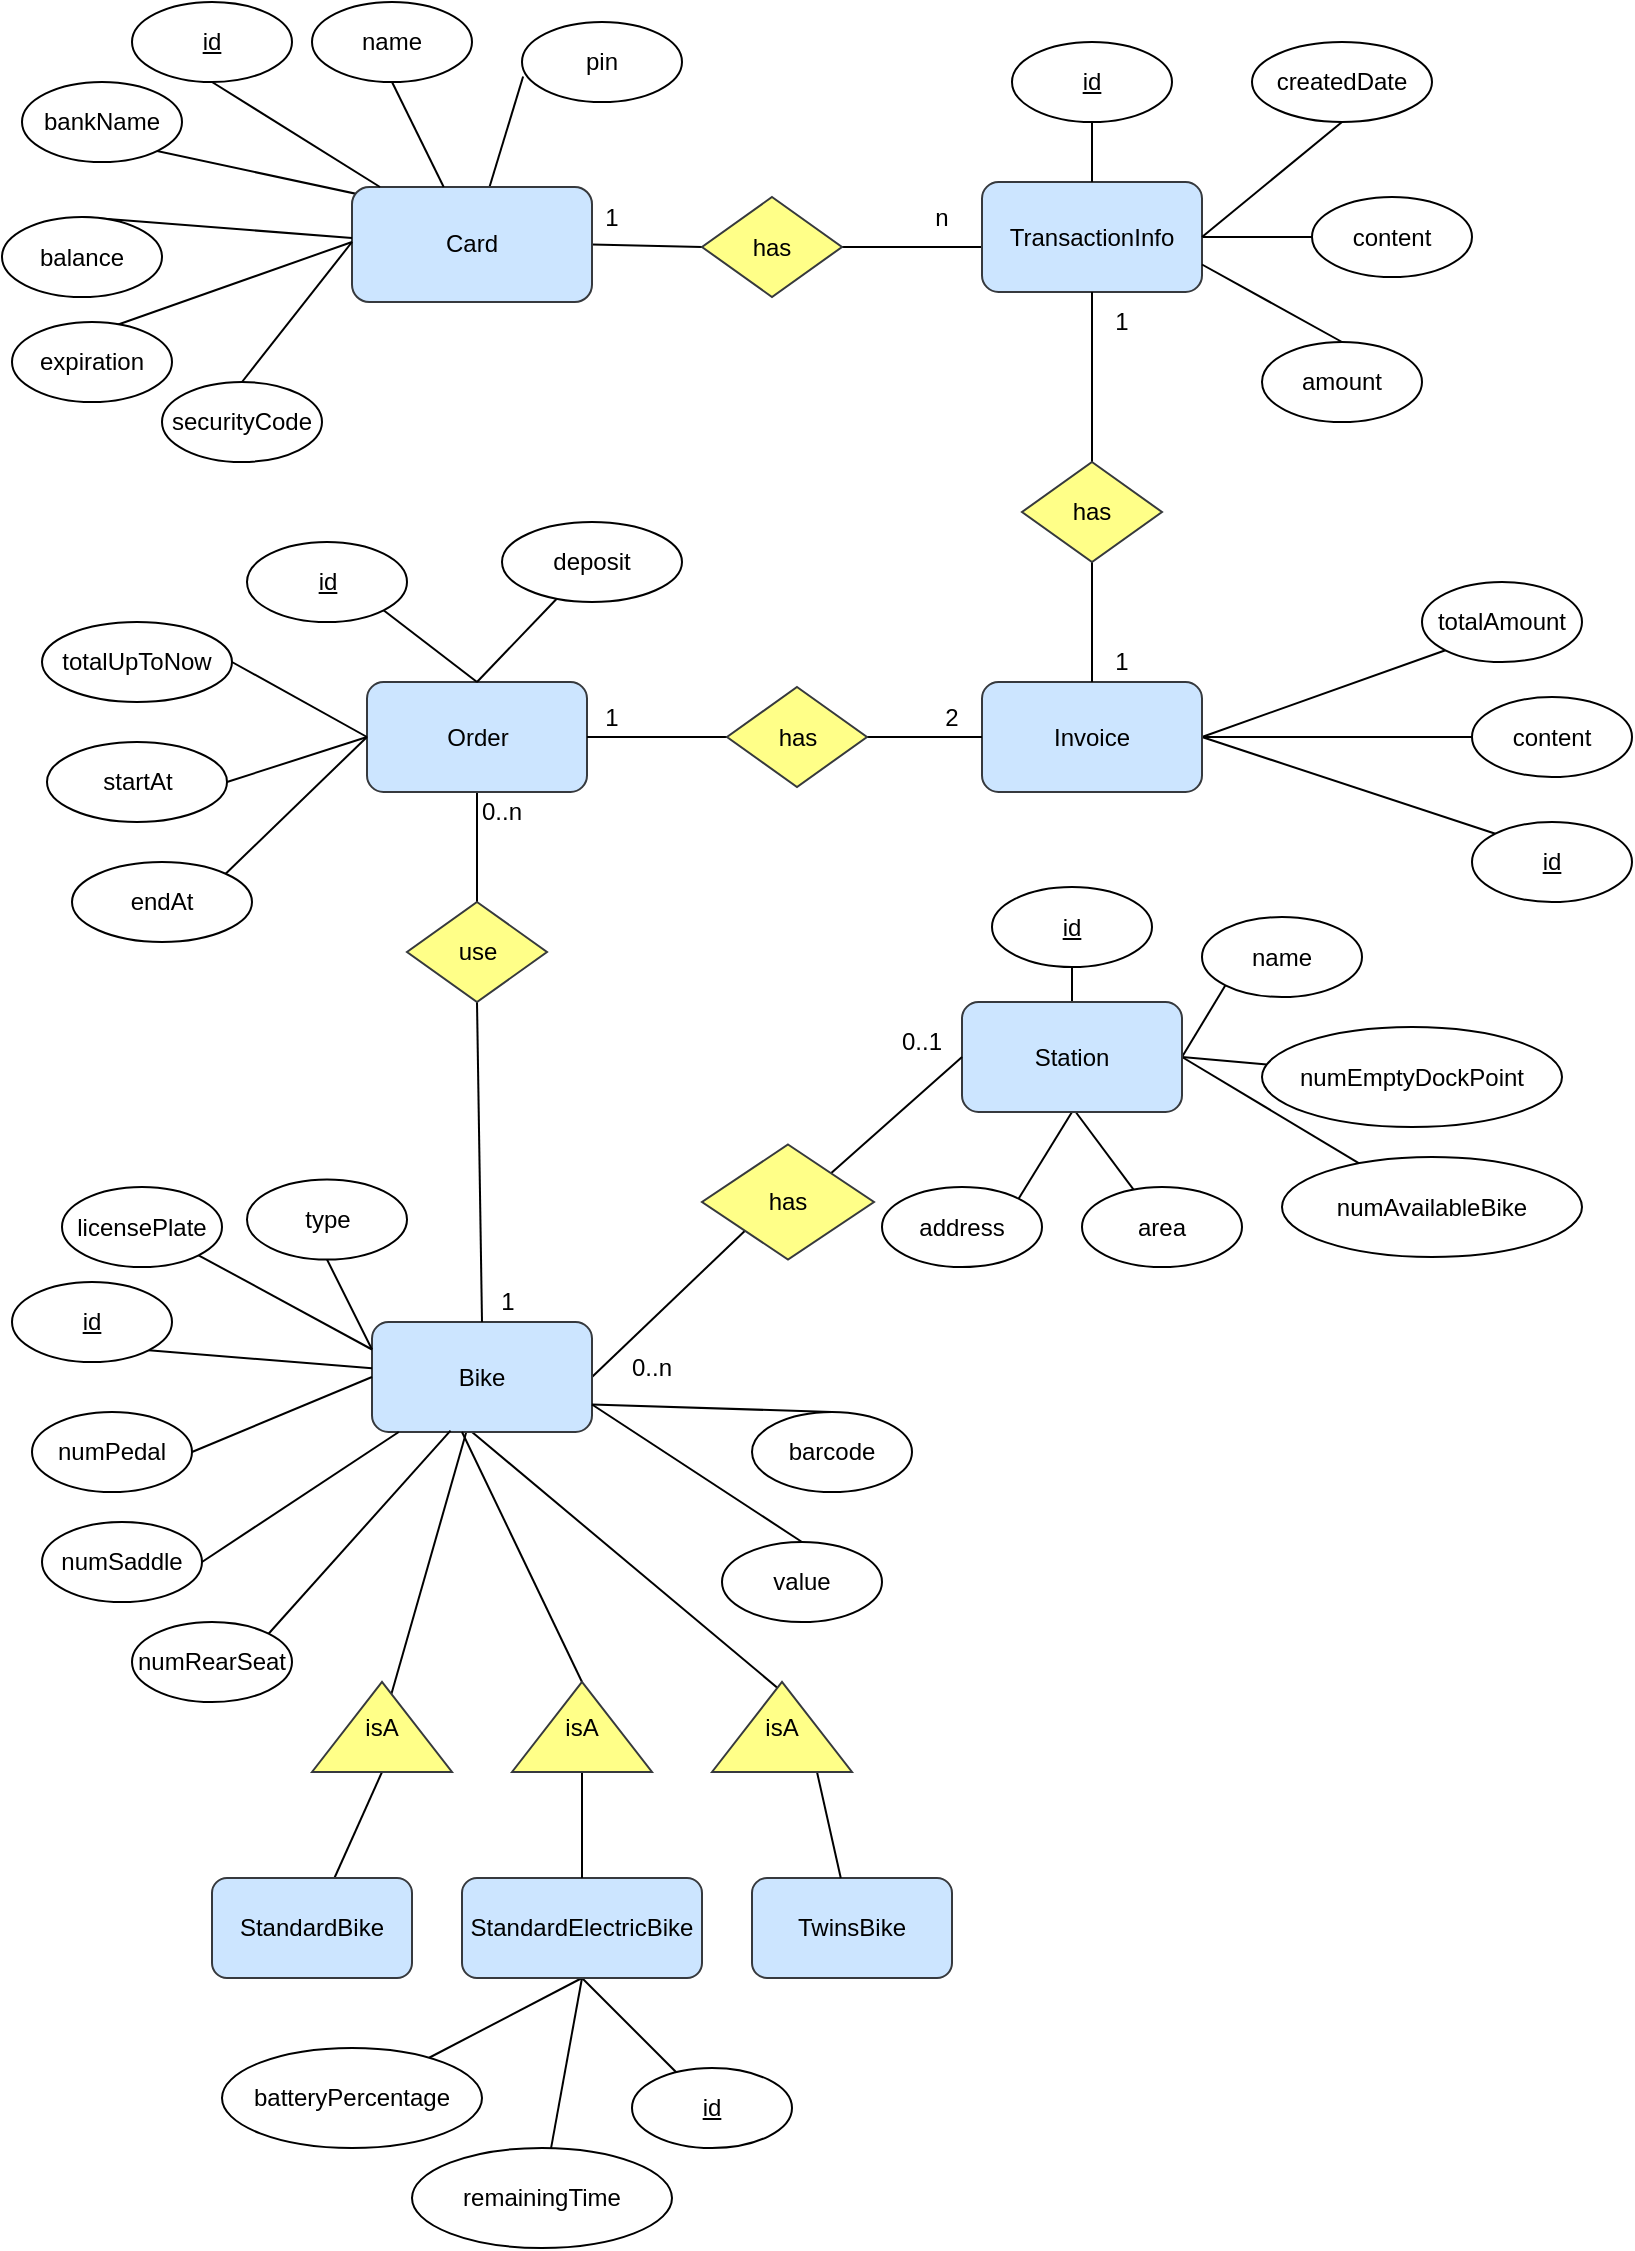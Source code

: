 <mxfile version="13.9.9" type="onedrive"><diagram id="MKrM4-kOcJD6nDxSHSqw" name="Page-1"><mxGraphModel dx="1725" dy="547" grid="1" gridSize="10" guides="1" tooltips="1" connect="1" arrows="1" fold="1" page="1" pageScale="1" pageWidth="827" pageHeight="1169" math="0" shadow="0"><root><mxCell id="0"/><mxCell id="1" parent="0"/><mxCell id="ccrvBb-a1D0kDy5AY-nQ-25" style="edgeStyle=orthogonalEdgeStyle;rounded=0;orthogonalLoop=1;jettySize=auto;html=1;exitX=1;exitY=0.5;exitDx=0;exitDy=0;entryX=0;entryY=0.5;entryDx=0;entryDy=0;endArrow=none;endFill=0;" edge="1" parent="1" source="ccrvBb-a1D0kDy5AY-nQ-1" target="ccrvBb-a1D0kDy5AY-nQ-24"><mxGeometry relative="1" as="geometry"><Array as="points"><mxPoint x="582.5" y="140"/></Array></mxGeometry></mxCell><mxCell id="ccrvBb-a1D0kDy5AY-nQ-160" style="edgeStyle=none;rounded=0;orthogonalLoop=1;jettySize=auto;html=1;exitX=1;exitY=0.5;exitDx=0;exitDy=0;entryX=0;entryY=0.5;entryDx=0;entryDy=0;endArrow=none;endFill=0;" edge="1" parent="1" source="ccrvBb-a1D0kDy5AY-nQ-1" target="ccrvBb-a1D0kDy5AY-nQ-3"><mxGeometry relative="1" as="geometry"/></mxCell><mxCell id="ccrvBb-a1D0kDy5AY-nQ-1" value="TransactionInfo" style="rounded=1;whiteSpace=wrap;html=1;fillColor=#cce5ff;strokeColor=#36393d;" vertex="1" parent="1"><mxGeometry x="475" y="110" width="110" height="55" as="geometry"/></mxCell><mxCell id="ccrvBb-a1D0kDy5AY-nQ-113" style="edgeStyle=none;rounded=0;orthogonalLoop=1;jettySize=auto;html=1;exitX=0.5;exitY=1;exitDx=0;exitDy=0;entryX=0.5;entryY=0;entryDx=0;entryDy=0;endArrow=none;endFill=0;" edge="1" parent="1" source="ccrvBb-a1D0kDy5AY-nQ-2" target="ccrvBb-a1D0kDy5AY-nQ-1"><mxGeometry relative="1" as="geometry"/></mxCell><mxCell id="ccrvBb-a1D0kDy5AY-nQ-2" value="id" style="ellipse;whiteSpace=wrap;html=1;fontStyle=4" vertex="1" parent="1"><mxGeometry x="490" y="40" width="80" height="40" as="geometry"/></mxCell><mxCell id="ccrvBb-a1D0kDy5AY-nQ-3" value="content" style="ellipse;whiteSpace=wrap;html=1;" vertex="1" parent="1"><mxGeometry x="640" y="117.5" width="80" height="40" as="geometry"/></mxCell><mxCell id="ccrvBb-a1D0kDy5AY-nQ-112" style="edgeStyle=none;rounded=0;orthogonalLoop=1;jettySize=auto;html=1;exitX=0.5;exitY=0;exitDx=0;exitDy=0;entryX=1;entryY=0.75;entryDx=0;entryDy=0;endArrow=none;endFill=0;" edge="1" parent="1" source="ccrvBb-a1D0kDy5AY-nQ-4" target="ccrvBb-a1D0kDy5AY-nQ-1"><mxGeometry relative="1" as="geometry"/></mxCell><mxCell id="ccrvBb-a1D0kDy5AY-nQ-4" value="amount" style="ellipse;whiteSpace=wrap;html=1;" vertex="1" parent="1"><mxGeometry x="615" y="190" width="80" height="40" as="geometry"/></mxCell><mxCell id="ccrvBb-a1D0kDy5AY-nQ-100" style="edgeStyle=none;rounded=0;orthogonalLoop=1;jettySize=auto;html=1;entryX=0.007;entryY=0.682;entryDx=0;entryDy=0;entryPerimeter=0;endArrow=none;endFill=0;" edge="1" parent="1" source="ccrvBb-a1D0kDy5AY-nQ-8" target="ccrvBb-a1D0kDy5AY-nQ-11"><mxGeometry relative="1" as="geometry"/></mxCell><mxCell id="ccrvBb-a1D0kDy5AY-nQ-101" style="edgeStyle=none;rounded=0;orthogonalLoop=1;jettySize=auto;html=1;exitX=1;exitY=0.5;exitDx=0;exitDy=0;entryX=0;entryY=0.5;entryDx=0;entryDy=0;endArrow=none;endFill=0;" edge="1" parent="1" source="ccrvBb-a1D0kDy5AY-nQ-8" target="ccrvBb-a1D0kDy5AY-nQ-12"><mxGeometry relative="1" as="geometry"/></mxCell><mxCell id="ccrvBb-a1D0kDy5AY-nQ-108" style="edgeStyle=none;rounded=0;orthogonalLoop=1;jettySize=auto;html=1;exitX=0.5;exitY=1;exitDx=0;exitDy=0;entryX=0.5;entryY=0;entryDx=0;entryDy=0;endArrow=none;endFill=0;" edge="1" parent="1" source="ccrvBb-a1D0kDy5AY-nQ-1" target="ccrvBb-a1D0kDy5AY-nQ-107"><mxGeometry relative="1" as="geometry"/></mxCell><mxCell id="ccrvBb-a1D0kDy5AY-nQ-162" style="edgeStyle=none;rounded=0;orthogonalLoop=1;jettySize=auto;html=1;exitX=1;exitY=0.5;exitDx=0;exitDy=0;entryX=0;entryY=0.5;entryDx=0;entryDy=0;endArrow=none;endFill=0;" edge="1" parent="1" source="ccrvBb-a1D0kDy5AY-nQ-8" target="ccrvBb-a1D0kDy5AY-nQ-24"><mxGeometry relative="1" as="geometry"/></mxCell><mxCell id="ccrvBb-a1D0kDy5AY-nQ-8" value="Card" style="rounded=1;whiteSpace=wrap;html=1;fillColor=#cce5ff;strokeColor=#36393d;" vertex="1" parent="1"><mxGeometry x="160" y="112.5" width="120" height="57.5" as="geometry"/></mxCell><mxCell id="ccrvBb-a1D0kDy5AY-nQ-102" style="edgeStyle=none;rounded=0;orthogonalLoop=1;jettySize=auto;html=1;exitX=0.5;exitY=1;exitDx=0;exitDy=0;endArrow=none;endFill=0;" edge="1" parent="1" source="ccrvBb-a1D0kDy5AY-nQ-9" target="ccrvBb-a1D0kDy5AY-nQ-8"><mxGeometry relative="1" as="geometry"/></mxCell><mxCell id="ccrvBb-a1D0kDy5AY-nQ-9" value="id" style="ellipse;whiteSpace=wrap;html=1;fontStyle=4" vertex="1" parent="1"><mxGeometry x="50" y="20" width="80" height="40" as="geometry"/></mxCell><mxCell id="ccrvBb-a1D0kDy5AY-nQ-165" style="edgeStyle=none;rounded=0;orthogonalLoop=1;jettySize=auto;html=1;exitX=0.5;exitY=1;exitDx=0;exitDy=0;endArrow=none;endFill=0;" edge="1" parent="1" source="ccrvBb-a1D0kDy5AY-nQ-10" target="ccrvBb-a1D0kDy5AY-nQ-8"><mxGeometry relative="1" as="geometry"/></mxCell><mxCell id="ccrvBb-a1D0kDy5AY-nQ-10" value="name" style="ellipse;whiteSpace=wrap;html=1;" vertex="1" parent="1"><mxGeometry x="140" y="20" width="80" height="40" as="geometry"/></mxCell><mxCell id="ccrvBb-a1D0kDy5AY-nQ-11" value="pin" style="ellipse;whiteSpace=wrap;html=1;" vertex="1" parent="1"><mxGeometry x="245" y="30" width="80" height="40" as="geometry"/></mxCell><mxCell id="ccrvBb-a1D0kDy5AY-nQ-12" value="bankName" style="ellipse;whiteSpace=wrap;html=1;" vertex="1" parent="1"><mxGeometry x="-5" y="60" width="80" height="40" as="geometry"/></mxCell><mxCell id="ccrvBb-a1D0kDy5AY-nQ-106" style="edgeStyle=none;rounded=0;orthogonalLoop=1;jettySize=auto;html=1;exitX=0;exitY=0.5;exitDx=0;exitDy=0;endArrow=none;endFill=0;" edge="1" parent="1" source="ccrvBb-a1D0kDy5AY-nQ-13"><mxGeometry relative="1" as="geometry"><mxPoint x="160" y="140" as="targetPoint"/></mxGeometry></mxCell><mxCell id="ccrvBb-a1D0kDy5AY-nQ-13" value="expiration" style="ellipse;whiteSpace=wrap;html=1;" vertex="1" parent="1"><mxGeometry x="-10" y="180" width="80" height="40" as="geometry"/></mxCell><mxCell id="ccrvBb-a1D0kDy5AY-nQ-105" style="edgeStyle=none;rounded=0;orthogonalLoop=1;jettySize=auto;html=1;exitX=0.5;exitY=0;exitDx=0;exitDy=0;endArrow=none;endFill=0;" edge="1" parent="1" source="ccrvBb-a1D0kDy5AY-nQ-14"><mxGeometry relative="1" as="geometry"><mxPoint x="160" y="140" as="targetPoint"/></mxGeometry></mxCell><mxCell id="ccrvBb-a1D0kDy5AY-nQ-14" value="securityCode" style="ellipse;whiteSpace=wrap;html=1;" vertex="1" parent="1"><mxGeometry x="65" y="210" width="80" height="40" as="geometry"/></mxCell><mxCell id="ccrvBb-a1D0kDy5AY-nQ-103" style="edgeStyle=none;rounded=0;orthogonalLoop=1;jettySize=auto;html=1;exitX=0.5;exitY=0;exitDx=0;exitDy=0;endArrow=none;endFill=0;" edge="1" parent="1" source="ccrvBb-a1D0kDy5AY-nQ-22"><mxGeometry relative="1" as="geometry"><mxPoint x="160" y="138" as="targetPoint"/></mxGeometry></mxCell><mxCell id="ccrvBb-a1D0kDy5AY-nQ-22" value="balance" style="ellipse;whiteSpace=wrap;html=1;" vertex="1" parent="1"><mxGeometry x="-15" y="127.5" width="80" height="40" as="geometry"/></mxCell><mxCell id="ccrvBb-a1D0kDy5AY-nQ-24" value="has" style="rhombus;whiteSpace=wrap;html=1;fillColor=#ffff88;strokeColor=#36393d;" vertex="1" parent="1"><mxGeometry x="335" y="117.5" width="70" height="50" as="geometry"/></mxCell><mxCell id="ccrvBb-a1D0kDy5AY-nQ-27" value="1" style="text;html=1;strokeColor=none;fillColor=none;align=center;verticalAlign=middle;whiteSpace=wrap;rounded=0;" vertex="1" parent="1"><mxGeometry x="270" y="117.5" width="40" height="20" as="geometry"/></mxCell><mxCell id="ccrvBb-a1D0kDy5AY-nQ-28" value="n" style="text;html=1;strokeColor=none;fillColor=none;align=center;verticalAlign=middle;whiteSpace=wrap;rounded=0;" vertex="1" parent="1"><mxGeometry x="435" y="117.5" width="40" height="20" as="geometry"/></mxCell><mxCell id="ccrvBb-a1D0kDy5AY-nQ-114" style="edgeStyle=none;rounded=0;orthogonalLoop=1;jettySize=auto;html=1;exitX=0.5;exitY=1;exitDx=0;exitDy=0;endArrow=none;endFill=0;entryX=1;entryY=0.5;entryDx=0;entryDy=0;" edge="1" parent="1" source="ccrvBb-a1D0kDy5AY-nQ-29" target="ccrvBb-a1D0kDy5AY-nQ-1"><mxGeometry relative="1" as="geometry"><mxPoint x="532.5" y="110" as="targetPoint"/></mxGeometry></mxCell><mxCell id="ccrvBb-a1D0kDy5AY-nQ-29" value="createdDate" style="ellipse;whiteSpace=wrap;html=1;" vertex="1" parent="1"><mxGeometry x="610" y="40" width="90" height="40" as="geometry"/></mxCell><mxCell id="ccrvBb-a1D0kDy5AY-nQ-55" style="edgeStyle=none;rounded=0;orthogonalLoop=1;jettySize=auto;html=1;exitX=1;exitY=0.5;exitDx=0;exitDy=0;entryX=0;entryY=1;entryDx=0;entryDy=0;endArrow=none;endFill=0;" edge="1" parent="1" source="ccrvBb-a1D0kDy5AY-nQ-31" target="ccrvBb-a1D0kDy5AY-nQ-54"><mxGeometry relative="1" as="geometry"/></mxCell><mxCell id="ccrvBb-a1D0kDy5AY-nQ-75" style="edgeStyle=none;rounded=0;orthogonalLoop=1;jettySize=auto;html=1;endArrow=none;endFill=0;" edge="1" parent="1" source="ccrvBb-a1D0kDy5AY-nQ-31" target="ccrvBb-a1D0kDy5AY-nQ-74"><mxGeometry relative="1" as="geometry"/></mxCell><mxCell id="ccrvBb-a1D0kDy5AY-nQ-84" style="edgeStyle=none;rounded=0;orthogonalLoop=1;jettySize=auto;html=1;entryX=0.79;entryY=0.579;entryDx=0;entryDy=0;entryPerimeter=0;endArrow=none;endFill=0;" edge="1" parent="1" target="ccrvBb-a1D0kDy5AY-nQ-83"><mxGeometry relative="1" as="geometry"><mxPoint x="220" y="735" as="sourcePoint"/></mxGeometry></mxCell><mxCell id="ccrvBb-a1D0kDy5AY-nQ-31" value="Bike" style="rounded=1;whiteSpace=wrap;html=1;fillColor=#cce5ff;strokeColor=#36393d;" vertex="1" parent="1"><mxGeometry x="170" y="680" width="110" height="55" as="geometry"/></mxCell><mxCell id="ccrvBb-a1D0kDy5AY-nQ-53" style="edgeStyle=none;rounded=0;orthogonalLoop=1;jettySize=auto;html=1;exitX=1;exitY=1;exitDx=0;exitDy=0;endArrow=none;endFill=0;" edge="1" parent="1" source="ccrvBb-a1D0kDy5AY-nQ-32" target="ccrvBb-a1D0kDy5AY-nQ-31"><mxGeometry relative="1" as="geometry"/></mxCell><mxCell id="ccrvBb-a1D0kDy5AY-nQ-32" value="id" style="ellipse;whiteSpace=wrap;html=1;fontStyle=4" vertex="1" parent="1"><mxGeometry x="-10" y="660" width="80" height="40" as="geometry"/></mxCell><mxCell id="ccrvBb-a1D0kDy5AY-nQ-46" style="edgeStyle=none;rounded=0;orthogonalLoop=1;jettySize=auto;html=1;exitX=1;exitY=0.5;exitDx=0;exitDy=0;endArrow=none;endFill=0;" edge="1" parent="1" source="ccrvBb-a1D0kDy5AY-nQ-33" target="ccrvBb-a1D0kDy5AY-nQ-31"><mxGeometry relative="1" as="geometry"/></mxCell><mxCell id="ccrvBb-a1D0kDy5AY-nQ-33" value="numSaddle" style="ellipse;whiteSpace=wrap;html=1;" vertex="1" parent="1"><mxGeometry x="5" y="780" width="80" height="40" as="geometry"/></mxCell><mxCell id="ccrvBb-a1D0kDy5AY-nQ-41" style="rounded=0;orthogonalLoop=1;jettySize=auto;html=1;exitX=1;exitY=0.5;exitDx=0;exitDy=0;entryX=0;entryY=0.5;entryDx=0;entryDy=0;endArrow=none;endFill=0;" edge="1" parent="1" source="ccrvBb-a1D0kDy5AY-nQ-34" target="ccrvBb-a1D0kDy5AY-nQ-31"><mxGeometry relative="1" as="geometry"/></mxCell><mxCell id="ccrvBb-a1D0kDy5AY-nQ-34" value="numPedal" style="ellipse;whiteSpace=wrap;html=1;" vertex="1" parent="1"><mxGeometry y="725" width="80" height="40" as="geometry"/></mxCell><mxCell id="ccrvBb-a1D0kDy5AY-nQ-47" style="edgeStyle=none;rounded=0;orthogonalLoop=1;jettySize=auto;html=1;exitX=1;exitY=0;exitDx=0;exitDy=0;entryX=0.357;entryY=0.988;entryDx=0;entryDy=0;entryPerimeter=0;endArrow=none;endFill=0;" edge="1" parent="1" source="ccrvBb-a1D0kDy5AY-nQ-36" target="ccrvBb-a1D0kDy5AY-nQ-31"><mxGeometry relative="1" as="geometry"/></mxCell><mxCell id="ccrvBb-a1D0kDy5AY-nQ-36" value="numRearSeat" style="ellipse;whiteSpace=wrap;html=1;" vertex="1" parent="1"><mxGeometry x="50" y="830" width="80" height="40" as="geometry"/></mxCell><mxCell id="ccrvBb-a1D0kDy5AY-nQ-50" style="edgeStyle=none;rounded=0;orthogonalLoop=1;jettySize=auto;html=1;exitX=1;exitY=1;exitDx=0;exitDy=0;entryX=0;entryY=0.25;entryDx=0;entryDy=0;endArrow=none;endFill=0;" edge="1" parent="1" source="ccrvBb-a1D0kDy5AY-nQ-37" target="ccrvBb-a1D0kDy5AY-nQ-31"><mxGeometry relative="1" as="geometry"/></mxCell><mxCell id="ccrvBb-a1D0kDy5AY-nQ-37" value="licensePlate" style="ellipse;whiteSpace=wrap;html=1;" vertex="1" parent="1"><mxGeometry x="15" y="612.5" width="80" height="40" as="geometry"/></mxCell><mxCell id="ccrvBb-a1D0kDy5AY-nQ-48" style="edgeStyle=none;rounded=0;orthogonalLoop=1;jettySize=auto;html=1;exitX=0.5;exitY=0;exitDx=0;exitDy=0;endArrow=none;endFill=0;entryX=1;entryY=0.75;entryDx=0;entryDy=0;" edge="1" parent="1" source="ccrvBb-a1D0kDy5AY-nQ-38" target="ccrvBb-a1D0kDy5AY-nQ-31"><mxGeometry relative="1" as="geometry"><mxPoint x="220" y="735" as="targetPoint"/></mxGeometry></mxCell><mxCell id="ccrvBb-a1D0kDy5AY-nQ-38" value="value" style="ellipse;whiteSpace=wrap;html=1;" vertex="1" parent="1"><mxGeometry x="345" y="790" width="80" height="40" as="geometry"/></mxCell><mxCell id="ccrvBb-a1D0kDy5AY-nQ-49" style="edgeStyle=none;rounded=0;orthogonalLoop=1;jettySize=auto;html=1;exitX=0.5;exitY=0;exitDx=0;exitDy=0;endArrow=none;endFill=0;entryX=1;entryY=0.75;entryDx=0;entryDy=0;" edge="1" parent="1" source="ccrvBb-a1D0kDy5AY-nQ-39" target="ccrvBb-a1D0kDy5AY-nQ-31"><mxGeometry relative="1" as="geometry"><mxPoint x="220" y="735" as="targetPoint"/></mxGeometry></mxCell><mxCell id="ccrvBb-a1D0kDy5AY-nQ-39" value="barcode" style="ellipse;whiteSpace=wrap;html=1;" vertex="1" parent="1"><mxGeometry x="360" y="725" width="80" height="40" as="geometry"/></mxCell><mxCell id="ccrvBb-a1D0kDy5AY-nQ-51" style="rounded=0;orthogonalLoop=1;jettySize=auto;html=1;exitX=0.5;exitY=1;exitDx=0;exitDy=0;endArrow=none;endFill=0;entryX=0;entryY=0.25;entryDx=0;entryDy=0;" edge="1" parent="1" source="ccrvBb-a1D0kDy5AY-nQ-40" target="ccrvBb-a1D0kDy5AY-nQ-31"><mxGeometry relative="1" as="geometry"><mxPoint x="210" y="675" as="targetPoint"/></mxGeometry></mxCell><mxCell id="ccrvBb-a1D0kDy5AY-nQ-40" value="type" style="ellipse;whiteSpace=wrap;html=1;" vertex="1" parent="1"><mxGeometry x="107.5" y="608.75" width="80" height="40" as="geometry"/></mxCell><mxCell id="ccrvBb-a1D0kDy5AY-nQ-61" style="edgeStyle=none;rounded=0;orthogonalLoop=1;jettySize=auto;html=1;exitX=0.5;exitY=0;exitDx=0;exitDy=0;entryX=0.5;entryY=1;entryDx=0;entryDy=0;endArrow=none;endFill=0;" edge="1" parent="1" source="ccrvBb-a1D0kDy5AY-nQ-52" target="ccrvBb-a1D0kDy5AY-nQ-60"><mxGeometry relative="1" as="geometry"/></mxCell><mxCell id="ccrvBb-a1D0kDy5AY-nQ-66" style="edgeStyle=none;rounded=0;orthogonalLoop=1;jettySize=auto;html=1;exitX=1;exitY=0.5;exitDx=0;exitDy=0;entryX=0;entryY=1;entryDx=0;entryDy=0;endArrow=none;endFill=0;" edge="1" parent="1" source="ccrvBb-a1D0kDy5AY-nQ-52" target="ccrvBb-a1D0kDy5AY-nQ-62"><mxGeometry relative="1" as="geometry"/></mxCell><mxCell id="ccrvBb-a1D0kDy5AY-nQ-67" style="edgeStyle=none;rounded=0;orthogonalLoop=1;jettySize=auto;html=1;exitX=1;exitY=0.5;exitDx=0;exitDy=0;endArrow=none;endFill=0;" edge="1" parent="1" source="ccrvBb-a1D0kDy5AY-nQ-52" target="ccrvBb-a1D0kDy5AY-nQ-65"><mxGeometry relative="1" as="geometry"/></mxCell><mxCell id="ccrvBb-a1D0kDy5AY-nQ-69" style="edgeStyle=none;rounded=0;orthogonalLoop=1;jettySize=auto;html=1;exitX=1;exitY=0.5;exitDx=0;exitDy=0;endArrow=none;endFill=0;" edge="1" parent="1" source="ccrvBb-a1D0kDy5AY-nQ-52" target="ccrvBb-a1D0kDy5AY-nQ-68"><mxGeometry relative="1" as="geometry"/></mxCell><mxCell id="ccrvBb-a1D0kDy5AY-nQ-70" style="edgeStyle=none;rounded=0;orthogonalLoop=1;jettySize=auto;html=1;entryX=0.334;entryY=0.064;entryDx=0;entryDy=0;entryPerimeter=0;endArrow=none;endFill=0;" edge="1" parent="1" target="ccrvBb-a1D0kDy5AY-nQ-63"><mxGeometry relative="1" as="geometry"><mxPoint x="520" y="572.5" as="sourcePoint"/></mxGeometry></mxCell><mxCell id="ccrvBb-a1D0kDy5AY-nQ-71" style="edgeStyle=none;rounded=0;orthogonalLoop=1;jettySize=auto;html=1;exitX=0.5;exitY=1;exitDx=0;exitDy=0;entryX=1;entryY=0;entryDx=0;entryDy=0;endArrow=none;endFill=0;" edge="1" parent="1" source="ccrvBb-a1D0kDy5AY-nQ-52" target="ccrvBb-a1D0kDy5AY-nQ-64"><mxGeometry relative="1" as="geometry"/></mxCell><mxCell id="ccrvBb-a1D0kDy5AY-nQ-52" value="Station" style="rounded=1;whiteSpace=wrap;html=1;fillColor=#cce5ff;strokeColor=#36393d;" vertex="1" parent="1"><mxGeometry x="465" y="520" width="110" height="55" as="geometry"/></mxCell><mxCell id="ccrvBb-a1D0kDy5AY-nQ-56" style="edgeStyle=none;rounded=0;orthogonalLoop=1;jettySize=auto;html=1;exitX=1;exitY=0;exitDx=0;exitDy=0;entryX=0;entryY=0.5;entryDx=0;entryDy=0;endArrow=none;endFill=0;" edge="1" parent="1" source="ccrvBb-a1D0kDy5AY-nQ-54" target="ccrvBb-a1D0kDy5AY-nQ-52"><mxGeometry relative="1" as="geometry"/></mxCell><mxCell id="ccrvBb-a1D0kDy5AY-nQ-54" value="has" style="rhombus;whiteSpace=wrap;html=1;fillColor=#ffff88;strokeColor=#36393d;" vertex="1" parent="1"><mxGeometry x="335" y="591.25" width="86" height="57.5" as="geometry"/></mxCell><mxCell id="ccrvBb-a1D0kDy5AY-nQ-57" value="0..n" style="text;html=1;strokeColor=none;fillColor=none;align=center;verticalAlign=middle;whiteSpace=wrap;rounded=0;" vertex="1" parent="1"><mxGeometry x="290" y="692.5" width="40" height="20" as="geometry"/></mxCell><mxCell id="ccrvBb-a1D0kDy5AY-nQ-59" value="0..1" style="text;html=1;strokeColor=none;fillColor=none;align=center;verticalAlign=middle;whiteSpace=wrap;rounded=0;" vertex="1" parent="1"><mxGeometry x="425" y="530" width="40" height="20" as="geometry"/></mxCell><mxCell id="ccrvBb-a1D0kDy5AY-nQ-60" value="id" style="ellipse;whiteSpace=wrap;html=1;fontStyle=4" vertex="1" parent="1"><mxGeometry x="480" y="462.5" width="80" height="40" as="geometry"/></mxCell><mxCell id="ccrvBb-a1D0kDy5AY-nQ-62" value="name" style="ellipse;whiteSpace=wrap;html=1;" vertex="1" parent="1"><mxGeometry x="585" y="477.5" width="80" height="40" as="geometry"/></mxCell><mxCell id="ccrvBb-a1D0kDy5AY-nQ-63" value="area" style="ellipse;whiteSpace=wrap;html=1;" vertex="1" parent="1"><mxGeometry x="525" y="612.5" width="80" height="40" as="geometry"/></mxCell><mxCell id="ccrvBb-a1D0kDy5AY-nQ-64" value="address" style="ellipse;whiteSpace=wrap;html=1;" vertex="1" parent="1"><mxGeometry x="425" y="612.5" width="80" height="40" as="geometry"/></mxCell><mxCell id="ccrvBb-a1D0kDy5AY-nQ-65" value="numEmptyDockPoint" style="ellipse;whiteSpace=wrap;html=1;" vertex="1" parent="1"><mxGeometry x="615" y="532.5" width="150" height="50" as="geometry"/></mxCell><mxCell id="ccrvBb-a1D0kDy5AY-nQ-68" value="numAvailableBike" style="ellipse;whiteSpace=wrap;html=1;" vertex="1" parent="1"><mxGeometry x="625" y="597.5" width="150" height="50" as="geometry"/></mxCell><mxCell id="ccrvBb-a1D0kDy5AY-nQ-77" style="edgeStyle=none;rounded=0;orthogonalLoop=1;jettySize=auto;html=1;exitX=0;exitY=0.5;exitDx=0;exitDy=0;endArrow=none;endFill=0;" edge="1" parent="1" source="ccrvBb-a1D0kDy5AY-nQ-74"><mxGeometry relative="1" as="geometry"><mxPoint x="151.218" y="958" as="targetPoint"/></mxGeometry></mxCell><mxCell id="ccrvBb-a1D0kDy5AY-nQ-74" value="isA" style="triangle;whiteSpace=wrap;html=1;direction=north;fillColor=#ffff88;strokeColor=#36393d;" vertex="1" parent="1"><mxGeometry x="140" y="860" width="70" height="45" as="geometry"/></mxCell><mxCell id="ccrvBb-a1D0kDy5AY-nQ-76" value="StandardBike" style="rounded=1;whiteSpace=wrap;html=1;fillColor=#cce5ff;strokeColor=#36393d;" vertex="1" parent="1"><mxGeometry x="90" y="958" width="100" height="50" as="geometry"/></mxCell><mxCell id="ccrvBb-a1D0kDy5AY-nQ-88" style="edgeStyle=none;rounded=0;orthogonalLoop=1;jettySize=auto;html=1;exitX=0.5;exitY=1;exitDx=0;exitDy=0;endArrow=none;endFill=0;" edge="1" parent="1" source="ccrvBb-a1D0kDy5AY-nQ-78" target="ccrvBb-a1D0kDy5AY-nQ-86"><mxGeometry relative="1" as="geometry"/></mxCell><mxCell id="ccrvBb-a1D0kDy5AY-nQ-89" style="edgeStyle=none;rounded=0;orthogonalLoop=1;jettySize=auto;html=1;exitX=0.5;exitY=1;exitDx=0;exitDy=0;endArrow=none;endFill=0;" edge="1" parent="1" source="ccrvBb-a1D0kDy5AY-nQ-78" target="ccrvBb-a1D0kDy5AY-nQ-87"><mxGeometry relative="1" as="geometry"/></mxCell><mxCell id="ccrvBb-a1D0kDy5AY-nQ-91" style="edgeStyle=none;rounded=0;orthogonalLoop=1;jettySize=auto;html=1;exitX=0.5;exitY=1;exitDx=0;exitDy=0;endArrow=none;endFill=0;" edge="1" parent="1" source="ccrvBb-a1D0kDy5AY-nQ-78" target="ccrvBb-a1D0kDy5AY-nQ-90"><mxGeometry relative="1" as="geometry"/></mxCell><mxCell id="ccrvBb-a1D0kDy5AY-nQ-78" value="StandardElectricBike" style="rounded=1;whiteSpace=wrap;html=1;fillColor=#cce5ff;strokeColor=#36393d;" vertex="1" parent="1"><mxGeometry x="215" y="958" width="120" height="50" as="geometry"/></mxCell><mxCell id="ccrvBb-a1D0kDy5AY-nQ-79" value="TwinsBike" style="rounded=1;whiteSpace=wrap;html=1;fillColor=#cce5ff;strokeColor=#36393d;" vertex="1" parent="1"><mxGeometry x="360" y="958" width="100" height="50" as="geometry"/></mxCell><mxCell id="ccrvBb-a1D0kDy5AY-nQ-81" style="edgeStyle=none;rounded=0;orthogonalLoop=1;jettySize=auto;html=1;exitX=0;exitY=0.5;exitDx=0;exitDy=0;entryX=0.5;entryY=0;entryDx=0;entryDy=0;endArrow=none;endFill=0;" edge="1" parent="1" source="ccrvBb-a1D0kDy5AY-nQ-80" target="ccrvBb-a1D0kDy5AY-nQ-78"><mxGeometry relative="1" as="geometry"/></mxCell><mxCell id="ccrvBb-a1D0kDy5AY-nQ-82" style="edgeStyle=none;rounded=0;orthogonalLoop=1;jettySize=auto;html=1;exitX=1;exitY=0.5;exitDx=0;exitDy=0;endArrow=none;endFill=0;" edge="1" parent="1" source="ccrvBb-a1D0kDy5AY-nQ-80"><mxGeometry relative="1" as="geometry"><mxPoint x="215" y="735" as="targetPoint"/></mxGeometry></mxCell><mxCell id="ccrvBb-a1D0kDy5AY-nQ-80" value="isA" style="triangle;whiteSpace=wrap;html=1;direction=north;fillColor=#ffff88;strokeColor=#36393d;" vertex="1" parent="1"><mxGeometry x="240" y="860" width="70" height="45" as="geometry"/></mxCell><mxCell id="ccrvBb-a1D0kDy5AY-nQ-85" style="edgeStyle=none;rounded=0;orthogonalLoop=1;jettySize=auto;html=1;exitX=0;exitY=0.75;exitDx=0;exitDy=0;endArrow=none;endFill=0;" edge="1" parent="1" source="ccrvBb-a1D0kDy5AY-nQ-83" target="ccrvBb-a1D0kDy5AY-nQ-79"><mxGeometry relative="1" as="geometry"/></mxCell><mxCell id="ccrvBb-a1D0kDy5AY-nQ-83" value="isA" style="triangle;whiteSpace=wrap;html=1;direction=north;fillColor=#ffff88;strokeColor=#36393d;" vertex="1" parent="1"><mxGeometry x="340" y="860" width="70" height="45" as="geometry"/></mxCell><mxCell id="ccrvBb-a1D0kDy5AY-nQ-86" value="batteryPercentage" style="ellipse;whiteSpace=wrap;html=1;" vertex="1" parent="1"><mxGeometry x="95" y="1043" width="130" height="50" as="geometry"/></mxCell><mxCell id="ccrvBb-a1D0kDy5AY-nQ-87" value="id" style="ellipse;whiteSpace=wrap;html=1;fontStyle=4" vertex="1" parent="1"><mxGeometry x="300" y="1053" width="80" height="40" as="geometry"/></mxCell><mxCell id="ccrvBb-a1D0kDy5AY-nQ-90" value="remainingTime" style="ellipse;whiteSpace=wrap;html=1;" vertex="1" parent="1"><mxGeometry x="190" y="1093" width="130" height="50" as="geometry"/></mxCell><mxCell id="ccrvBb-a1D0kDy5AY-nQ-97" style="edgeStyle=none;rounded=0;orthogonalLoop=1;jettySize=auto;html=1;exitX=1;exitY=0.5;exitDx=0;exitDy=0;entryX=0;entryY=1;entryDx=0;entryDy=0;endArrow=none;endFill=0;" edge="1" parent="1" source="ccrvBb-a1D0kDy5AY-nQ-92" target="ccrvBb-a1D0kDy5AY-nQ-95"><mxGeometry relative="1" as="geometry"/></mxCell><mxCell id="ccrvBb-a1D0kDy5AY-nQ-98" style="edgeStyle=none;rounded=0;orthogonalLoop=1;jettySize=auto;html=1;exitX=1;exitY=0.5;exitDx=0;exitDy=0;entryX=0;entryY=0.5;entryDx=0;entryDy=0;endArrow=none;endFill=0;" edge="1" parent="1" source="ccrvBb-a1D0kDy5AY-nQ-92"><mxGeometry relative="1" as="geometry"><mxPoint x="720.0" y="387.5" as="targetPoint"/></mxGeometry></mxCell><mxCell id="ccrvBb-a1D0kDy5AY-nQ-99" style="edgeStyle=none;rounded=0;orthogonalLoop=1;jettySize=auto;html=1;exitX=1;exitY=0.5;exitDx=0;exitDy=0;entryX=0;entryY=0;entryDx=0;entryDy=0;endArrow=none;endFill=0;" edge="1" parent="1" source="ccrvBb-a1D0kDy5AY-nQ-92" target="ccrvBb-a1D0kDy5AY-nQ-94"><mxGeometry relative="1" as="geometry"/></mxCell><mxCell id="ccrvBb-a1D0kDy5AY-nQ-92" value="Invoice" style="rounded=1;whiteSpace=wrap;html=1;fillColor=#cce5ff;strokeColor=#36393d;" vertex="1" parent="1"><mxGeometry x="475" y="360" width="110" height="55" as="geometry"/></mxCell><mxCell id="ccrvBb-a1D0kDy5AY-nQ-94" value="id" style="ellipse;whiteSpace=wrap;html=1;fontStyle=4" vertex="1" parent="1"><mxGeometry x="720" y="430" width="80" height="40" as="geometry"/></mxCell><mxCell id="ccrvBb-a1D0kDy5AY-nQ-95" value="totalAmount" style="ellipse;whiteSpace=wrap;html=1;" vertex="1" parent="1"><mxGeometry x="695" y="310" width="80" height="40" as="geometry"/></mxCell><mxCell id="ccrvBb-a1D0kDy5AY-nQ-109" style="edgeStyle=none;rounded=0;orthogonalLoop=1;jettySize=auto;html=1;exitX=0.5;exitY=1;exitDx=0;exitDy=0;entryX=0.5;entryY=0;entryDx=0;entryDy=0;endArrow=none;endFill=0;" edge="1" parent="1" source="ccrvBb-a1D0kDy5AY-nQ-107" target="ccrvBb-a1D0kDy5AY-nQ-92"><mxGeometry relative="1" as="geometry"/></mxCell><mxCell id="ccrvBb-a1D0kDy5AY-nQ-107" value="has" style="rhombus;whiteSpace=wrap;html=1;fillColor=#ffff88;strokeColor=#36393d;" vertex="1" parent="1"><mxGeometry x="495" y="250" width="70" height="50" as="geometry"/></mxCell><mxCell id="ccrvBb-a1D0kDy5AY-nQ-110" value="1" style="text;html=1;strokeColor=none;fillColor=none;align=center;verticalAlign=middle;whiteSpace=wrap;rounded=0;" vertex="1" parent="1"><mxGeometry x="525" y="170" width="40" height="20" as="geometry"/></mxCell><mxCell id="ccrvBb-a1D0kDy5AY-nQ-123" style="edgeStyle=none;rounded=0;orthogonalLoop=1;jettySize=auto;html=1;entryX=1;entryY=0.5;entryDx=0;entryDy=0;endArrow=none;endFill=0;exitX=0;exitY=0.5;exitDx=0;exitDy=0;" edge="1" parent="1" source="ccrvBb-a1D0kDy5AY-nQ-115" target="ccrvBb-a1D0kDy5AY-nQ-120"><mxGeometry relative="1" as="geometry"><mxPoint x="190" y="495" as="sourcePoint"/></mxGeometry></mxCell><mxCell id="ccrvBb-a1D0kDy5AY-nQ-129" style="edgeStyle=none;rounded=0;orthogonalLoop=1;jettySize=auto;html=1;exitX=0.5;exitY=1;exitDx=0;exitDy=0;entryX=0.5;entryY=0;entryDx=0;entryDy=0;endArrow=none;endFill=0;" edge="1" parent="1" source="ccrvBb-a1D0kDy5AY-nQ-115" target="ccrvBb-a1D0kDy5AY-nQ-128"><mxGeometry relative="1" as="geometry"/></mxCell><mxCell id="ccrvBb-a1D0kDy5AY-nQ-115" value="Order" style="rounded=1;whiteSpace=wrap;html=1;fillColor=#cce5ff;strokeColor=#36393d;" vertex="1" parent="1"><mxGeometry x="167.5" y="360" width="110" height="55" as="geometry"/></mxCell><mxCell id="ccrvBb-a1D0kDy5AY-nQ-119" style="edgeStyle=none;rounded=0;orthogonalLoop=1;jettySize=auto;html=1;exitX=1;exitY=1;exitDx=0;exitDy=0;entryX=0.5;entryY=0;entryDx=0;entryDy=0;endArrow=none;endFill=0;" edge="1" parent="1" source="ccrvBb-a1D0kDy5AY-nQ-118" target="ccrvBb-a1D0kDy5AY-nQ-115"><mxGeometry relative="1" as="geometry"/></mxCell><mxCell id="ccrvBb-a1D0kDy5AY-nQ-118" value="id" style="ellipse;whiteSpace=wrap;html=1;fontStyle=4" vertex="1" parent="1"><mxGeometry x="107.5" y="290" width="80" height="40" as="geometry"/></mxCell><mxCell id="ccrvBb-a1D0kDy5AY-nQ-120" value="startAt" style="ellipse;whiteSpace=wrap;html=1;" vertex="1" parent="1"><mxGeometry x="7.5" y="390" width="90" height="40" as="geometry"/></mxCell><mxCell id="ccrvBb-a1D0kDy5AY-nQ-124" style="edgeStyle=none;rounded=0;orthogonalLoop=1;jettySize=auto;html=1;exitX=1;exitY=0;exitDx=0;exitDy=0;entryX=0;entryY=0.5;entryDx=0;entryDy=0;endArrow=none;endFill=0;" edge="1" parent="1" source="ccrvBb-a1D0kDy5AY-nQ-121" target="ccrvBb-a1D0kDy5AY-nQ-115"><mxGeometry relative="1" as="geometry"/></mxCell><mxCell id="ccrvBb-a1D0kDy5AY-nQ-121" value="endAt" style="ellipse;whiteSpace=wrap;html=1;" vertex="1" parent="1"><mxGeometry x="20" y="450" width="90" height="40" as="geometry"/></mxCell><mxCell id="ccrvBb-a1D0kDy5AY-nQ-125" style="edgeStyle=none;rounded=0;orthogonalLoop=1;jettySize=auto;html=1;endArrow=none;endFill=0;entryX=0.5;entryY=0;entryDx=0;entryDy=0;" edge="1" parent="1" source="ccrvBb-a1D0kDy5AY-nQ-122" target="ccrvBb-a1D0kDy5AY-nQ-115"><mxGeometry relative="1" as="geometry"><mxPoint x="200" y="370" as="targetPoint"/></mxGeometry></mxCell><mxCell id="ccrvBb-a1D0kDy5AY-nQ-122" value="deposit" style="ellipse;whiteSpace=wrap;html=1;" vertex="1" parent="1"><mxGeometry x="235" y="280" width="90" height="40" as="geometry"/></mxCell><mxCell id="ccrvBb-a1D0kDy5AY-nQ-127" style="edgeStyle=none;rounded=0;orthogonalLoop=1;jettySize=auto;html=1;exitX=1;exitY=0.5;exitDx=0;exitDy=0;endArrow=none;endFill=0;entryX=0;entryY=0.5;entryDx=0;entryDy=0;" edge="1" parent="1" source="ccrvBb-a1D0kDy5AY-nQ-126" target="ccrvBb-a1D0kDy5AY-nQ-115"><mxGeometry relative="1" as="geometry"><mxPoint x="140" y="390" as="targetPoint"/></mxGeometry></mxCell><mxCell id="ccrvBb-a1D0kDy5AY-nQ-126" value="totalUpToNow" style="ellipse;whiteSpace=wrap;html=1;" vertex="1" parent="1"><mxGeometry x="5" y="330" width="95" height="40" as="geometry"/></mxCell><mxCell id="ccrvBb-a1D0kDy5AY-nQ-130" style="edgeStyle=none;rounded=0;orthogonalLoop=1;jettySize=auto;html=1;exitX=0.5;exitY=1;exitDx=0;exitDy=0;entryX=0.5;entryY=0;entryDx=0;entryDy=0;endArrow=none;endFill=0;" edge="1" parent="1" source="ccrvBb-a1D0kDy5AY-nQ-128" target="ccrvBb-a1D0kDy5AY-nQ-31"><mxGeometry relative="1" as="geometry"/></mxCell><mxCell id="ccrvBb-a1D0kDy5AY-nQ-128" value="use" style="rhombus;whiteSpace=wrap;html=1;fillColor=#ffff88;strokeColor=#36393d;" vertex="1" parent="1"><mxGeometry x="187.5" y="470" width="70" height="50" as="geometry"/></mxCell><mxCell id="ccrvBb-a1D0kDy5AY-nQ-131" value="1" style="text;html=1;strokeColor=none;fillColor=none;align=center;verticalAlign=middle;whiteSpace=wrap;rounded=0;" vertex="1" parent="1"><mxGeometry x="217.5" y="660" width="40" height="20" as="geometry"/></mxCell><mxCell id="ccrvBb-a1D0kDy5AY-nQ-132" value="0..n" style="text;html=1;strokeColor=none;fillColor=none;align=center;verticalAlign=middle;whiteSpace=wrap;rounded=0;" vertex="1" parent="1"><mxGeometry x="215" y="415" width="40" height="20" as="geometry"/></mxCell><mxCell id="ccrvBb-a1D0kDy5AY-nQ-134" style="edgeStyle=none;rounded=0;orthogonalLoop=1;jettySize=auto;html=1;entryX=0;entryY=0.5;entryDx=0;entryDy=0;endArrow=none;endFill=0;" edge="1" parent="1" source="ccrvBb-a1D0kDy5AY-nQ-133" target="ccrvBb-a1D0kDy5AY-nQ-92"><mxGeometry relative="1" as="geometry"/></mxCell><mxCell id="ccrvBb-a1D0kDy5AY-nQ-136" style="edgeStyle=none;rounded=0;orthogonalLoop=1;jettySize=auto;html=1;entryX=1;entryY=0.5;entryDx=0;entryDy=0;endArrow=none;endFill=0;" edge="1" parent="1" source="ccrvBb-a1D0kDy5AY-nQ-133" target="ccrvBb-a1D0kDy5AY-nQ-115"><mxGeometry relative="1" as="geometry"/></mxCell><mxCell id="ccrvBb-a1D0kDy5AY-nQ-133" value="has" style="rhombus;whiteSpace=wrap;html=1;fillColor=#ffff88;strokeColor=#36393d;" vertex="1" parent="1"><mxGeometry x="347.5" y="362.5" width="70" height="50" as="geometry"/></mxCell><mxCell id="ccrvBb-a1D0kDy5AY-nQ-137" value="1" style="text;html=1;strokeColor=none;fillColor=none;align=center;verticalAlign=middle;whiteSpace=wrap;rounded=0;" vertex="1" parent="1"><mxGeometry x="270" y="367.5" width="40" height="20" as="geometry"/></mxCell><mxCell id="ccrvBb-a1D0kDy5AY-nQ-138" value="2" style="text;html=1;strokeColor=none;fillColor=none;align=center;verticalAlign=middle;whiteSpace=wrap;rounded=0;" vertex="1" parent="1"><mxGeometry x="440" y="367.5" width="40" height="20" as="geometry"/></mxCell><mxCell id="ccrvBb-a1D0kDy5AY-nQ-157" value="content" style="ellipse;whiteSpace=wrap;html=1;" vertex="1" parent="1"><mxGeometry x="720" y="367.5" width="80" height="40" as="geometry"/></mxCell><mxCell id="ccrvBb-a1D0kDy5AY-nQ-163" value="1" style="text;html=1;strokeColor=none;fillColor=none;align=center;verticalAlign=middle;whiteSpace=wrap;rounded=0;" vertex="1" parent="1"><mxGeometry x="525" y="340" width="40" height="20" as="geometry"/></mxCell></root></mxGraphModel></diagram></mxfile>